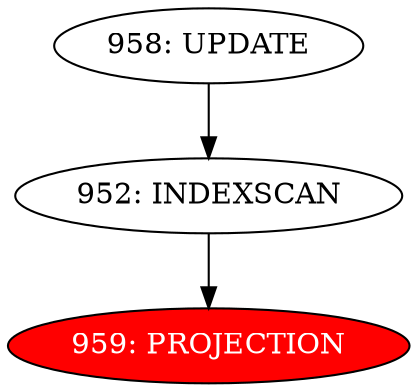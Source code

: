 digraph name {
952 [label="952: INDEXSCAN" ];
952 -> 959;
959 [label="959: PROJECTION" fontcolor="white" style="filled" fillcolor="red"];
958 [label="958: UPDATE" ];
958 -> 952;

}

